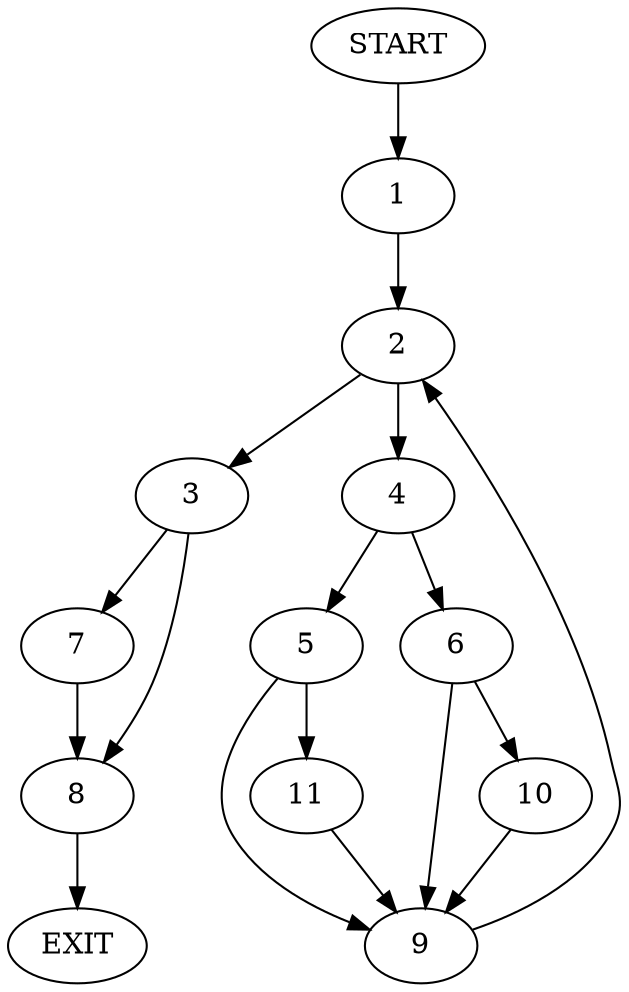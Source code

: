 digraph {
0 [label="START"]
12 [label="EXIT"]
0 -> 1
1 -> 2
2 -> 3
2 -> 4
4 -> 5
4 -> 6
3 -> 7
3 -> 8
6 -> 9
6 -> 10
5 -> 9
5 -> 11
9 -> 2
11 -> 9
10 -> 9
8 -> 12
7 -> 8
}
